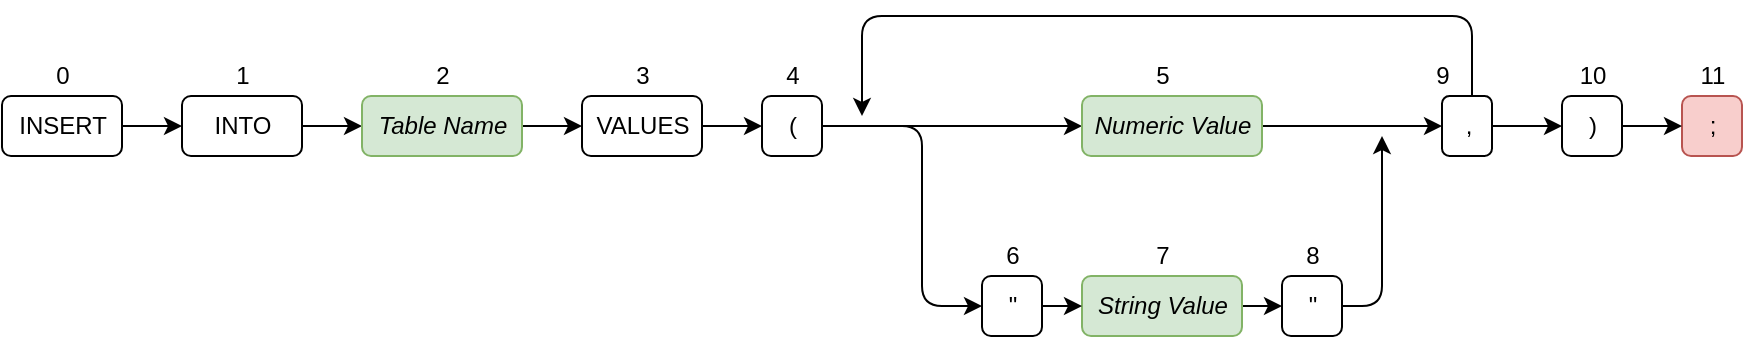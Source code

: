 <mxfile version="13.7.7" type="device"><diagram id="HH97DMklG3GvuwQJtJBX" name="Page-1"><mxGraphModel dx="1422" dy="804" grid="1" gridSize="10" guides="1" tooltips="1" connect="1" arrows="1" fold="1" page="1" pageScale="1" pageWidth="850" pageHeight="1100" math="0" shadow="0"><root><mxCell id="0"/><mxCell id="1" parent="0"/><mxCell id="w54cBLAl5rAkxmdbFsFD-27" style="edgeStyle=orthogonalEdgeStyle;orthogonalLoop=1;jettySize=auto;html=1;exitX=1;exitY=0.5;exitDx=0;exitDy=0;entryX=0;entryY=0.5;entryDx=0;entryDy=0;" parent="1" source="w54cBLAl5rAkxmdbFsFD-1" target="w54cBLAl5rAkxmdbFsFD-3" edge="1"><mxGeometry relative="1" as="geometry"/></mxCell><mxCell id="w54cBLAl5rAkxmdbFsFD-1" value="INSERT" style="html=1;rounded=1;" parent="1" vertex="1"><mxGeometry x="80" y="80" width="60" height="30" as="geometry"/></mxCell><mxCell id="w54cBLAl5rAkxmdbFsFD-2" value="0" style="text;html=1;align=center;verticalAlign=middle;resizable=0;points=[];autosize=1;rounded=1;" parent="1" vertex="1"><mxGeometry x="100" y="60" width="20" height="20" as="geometry"/></mxCell><mxCell id="w54cBLAl5rAkxmdbFsFD-28" style="edgeStyle=orthogonalEdgeStyle;orthogonalLoop=1;jettySize=auto;html=1;exitX=1;exitY=0.5;exitDx=0;exitDy=0;entryX=0;entryY=0.5;entryDx=0;entryDy=0;" parent="1" source="w54cBLAl5rAkxmdbFsFD-3" target="w54cBLAl5rAkxmdbFsFD-5" edge="1"><mxGeometry relative="1" as="geometry"/></mxCell><mxCell id="w54cBLAl5rAkxmdbFsFD-3" value="INTO" style="html=1;rounded=1;" parent="1" vertex="1"><mxGeometry x="170" y="80" width="60" height="30" as="geometry"/></mxCell><mxCell id="w54cBLAl5rAkxmdbFsFD-4" value="1" style="text;html=1;align=center;verticalAlign=middle;resizable=0;points=[];autosize=1;rounded=1;" parent="1" vertex="1"><mxGeometry x="190" y="60" width="20" height="20" as="geometry"/></mxCell><mxCell id="w54cBLAl5rAkxmdbFsFD-29" style="edgeStyle=orthogonalEdgeStyle;orthogonalLoop=1;jettySize=auto;html=1;exitX=1;exitY=0.5;exitDx=0;exitDy=0;entryX=0;entryY=0.5;entryDx=0;entryDy=0;" parent="1" source="w54cBLAl5rAkxmdbFsFD-5" target="w54cBLAl5rAkxmdbFsFD-45" edge="1"><mxGeometry relative="1" as="geometry"><mxPoint x="370" y="95" as="targetPoint"/></mxGeometry></mxCell><mxCell id="w54cBLAl5rAkxmdbFsFD-5" value="&lt;i&gt;Table Name&lt;/i&gt;" style="html=1;fillColor=#d5e8d4;strokeColor=#82b366;rounded=1;" parent="1" vertex="1"><mxGeometry x="260" y="80" width="80" height="30" as="geometry"/></mxCell><mxCell id="w54cBLAl5rAkxmdbFsFD-6" value="2" style="text;html=1;align=center;verticalAlign=middle;resizable=0;points=[];autosize=1;rounded=1;" parent="1" vertex="1"><mxGeometry x="290" y="60" width="20" height="20" as="geometry"/></mxCell><mxCell id="w54cBLAl5rAkxmdbFsFD-44" style="edgeStyle=orthogonalEdgeStyle;orthogonalLoop=1;jettySize=auto;html=1;exitX=1;exitY=0.5;exitDx=0;exitDy=0;entryX=0;entryY=0.5;entryDx=0;entryDy=0;" parent="1" source="w54cBLAl5rAkxmdbFsFD-45" target="w54cBLAl5rAkxmdbFsFD-48" edge="1"><mxGeometry relative="1" as="geometry"/></mxCell><mxCell id="w54cBLAl5rAkxmdbFsFD-45" value="VALUES" style="html=1;rounded=1;" parent="1" vertex="1"><mxGeometry x="370" y="80" width="60" height="30" as="geometry"/></mxCell><mxCell id="w54cBLAl5rAkxmdbFsFD-46" value="3" style="text;html=1;align=center;verticalAlign=middle;resizable=0;points=[];autosize=1;rounded=1;" parent="1" vertex="1"><mxGeometry x="390" y="60" width="20" height="20" as="geometry"/></mxCell><mxCell id="w54cBLAl5rAkxmdbFsFD-47" style="edgeStyle=orthogonalEdgeStyle;orthogonalLoop=1;jettySize=auto;html=1;exitX=1;exitY=0.5;exitDx=0;exitDy=0;entryX=0;entryY=0.5;entryDx=0;entryDy=0;" parent="1" source="w54cBLAl5rAkxmdbFsFD-48" target="w54cBLAl5rAkxmdbFsFD-51" edge="1"><mxGeometry relative="1" as="geometry"/></mxCell><mxCell id="dbEVHe7BkDYrtMA7VAxF-7" style="edgeStyle=orthogonalEdgeStyle;rounded=1;orthogonalLoop=1;jettySize=auto;html=1;exitX=1;exitY=0.5;exitDx=0;exitDy=0;entryX=0;entryY=0.5;entryDx=0;entryDy=0;" parent="1" source="w54cBLAl5rAkxmdbFsFD-48" target="dbEVHe7BkDYrtMA7VAxF-2" edge="1"><mxGeometry relative="1" as="geometry"><Array as="points"><mxPoint x="540" y="95"/></Array></mxGeometry></mxCell><mxCell id="w54cBLAl5rAkxmdbFsFD-48" value="(" style="html=1;rounded=1;" parent="1" vertex="1"><mxGeometry x="460" y="80" width="30" height="30" as="geometry"/></mxCell><mxCell id="w54cBLAl5rAkxmdbFsFD-49" value="4" style="text;html=1;align=center;verticalAlign=middle;resizable=0;points=[];autosize=1;rounded=1;" parent="1" vertex="1"><mxGeometry x="465" y="60" width="20" height="20" as="geometry"/></mxCell><mxCell id="w54cBLAl5rAkxmdbFsFD-50" style="edgeStyle=orthogonalEdgeStyle;orthogonalLoop=1;jettySize=auto;html=1;exitX=1;exitY=0.5;exitDx=0;exitDy=0;entryX=0;entryY=0.5;entryDx=0;entryDy=0;" parent="1" source="w54cBLAl5rAkxmdbFsFD-51" target="w54cBLAl5rAkxmdbFsFD-56" edge="1"><mxGeometry relative="1" as="geometry"><mxPoint x="650" y="95" as="targetPoint"/></mxGeometry></mxCell><mxCell id="w54cBLAl5rAkxmdbFsFD-51" value="&lt;i&gt;Numeric Value&lt;/i&gt;" style="html=1;fillColor=#d5e8d4;strokeColor=#82b366;rounded=1;" parent="1" vertex="1"><mxGeometry x="620" y="80" width="90" height="30" as="geometry"/></mxCell><mxCell id="w54cBLAl5rAkxmdbFsFD-52" value="5" style="text;html=1;align=center;verticalAlign=middle;resizable=0;points=[];autosize=1;rounded=1;" parent="1" vertex="1"><mxGeometry x="650" y="60" width="20" height="20" as="geometry"/></mxCell><mxCell id="w54cBLAl5rAkxmdbFsFD-53" value=";" style="html=1;fillColor=#f8cecc;strokeColor=#b85450;rounded=1;" parent="1" vertex="1"><mxGeometry x="920" y="80" width="30" height="30" as="geometry"/></mxCell><mxCell id="w54cBLAl5rAkxmdbFsFD-54" value="8" style="text;html=1;align=center;verticalAlign=middle;resizable=0;points=[];autosize=1;rounded=1;" parent="1" vertex="1"><mxGeometry x="725" y="150" width="20" height="20" as="geometry"/></mxCell><mxCell id="w54cBLAl5rAkxmdbFsFD-61" style="edgeStyle=orthogonalEdgeStyle;orthogonalLoop=1;jettySize=auto;html=1;exitX=1;exitY=0.5;exitDx=0;exitDy=0;entryX=0;entryY=0.5;entryDx=0;entryDy=0;" parent="1" source="w54cBLAl5rAkxmdbFsFD-56" target="w54cBLAl5rAkxmdbFsFD-59" edge="1"><mxGeometry relative="1" as="geometry"><Array as="points"><mxPoint x="850" y="95"/><mxPoint x="850" y="95"/></Array></mxGeometry></mxCell><mxCell id="dbEVHe7BkDYrtMA7VAxF-8" style="edgeStyle=orthogonalEdgeStyle;rounded=1;orthogonalLoop=1;jettySize=auto;html=1;exitX=1;exitY=0.5;exitDx=0;exitDy=0;" parent="1" source="w54cBLAl5rAkxmdbFsFD-56" edge="1"><mxGeometry relative="1" as="geometry"><mxPoint x="510" y="90" as="targetPoint"/><Array as="points"><mxPoint x="815" y="95"/><mxPoint x="815" y="40"/><mxPoint x="510" y="40"/><mxPoint x="510" y="80"/></Array></mxGeometry></mxCell><mxCell id="w54cBLAl5rAkxmdbFsFD-56" value="," style="html=1;rounded=1;" parent="1" vertex="1"><mxGeometry x="800" y="80" width="25" height="30" as="geometry"/></mxCell><mxCell id="w54cBLAl5rAkxmdbFsFD-57" value="6" style="text;html=1;align=center;verticalAlign=middle;resizable=0;points=[];autosize=1;rounded=1;" parent="1" vertex="1"><mxGeometry x="575" y="150" width="20" height="20" as="geometry"/></mxCell><mxCell id="w54cBLAl5rAkxmdbFsFD-58" style="edgeStyle=orthogonalEdgeStyle;orthogonalLoop=1;jettySize=auto;html=1;exitX=1;exitY=0.5;exitDx=0;exitDy=0;entryX=0;entryY=0.5;entryDx=0;entryDy=0;" parent="1" source="w54cBLAl5rAkxmdbFsFD-59" target="w54cBLAl5rAkxmdbFsFD-53" edge="1"><mxGeometry relative="1" as="geometry"><mxPoint x="940" y="95" as="targetPoint"/></mxGeometry></mxCell><mxCell id="w54cBLAl5rAkxmdbFsFD-59" value=")" style="html=1;rounded=1;" parent="1" vertex="1"><mxGeometry x="860" y="80" width="30" height="30" as="geometry"/></mxCell><mxCell id="w54cBLAl5rAkxmdbFsFD-60" value="7" style="text;html=1;align=center;verticalAlign=middle;resizable=0;points=[];autosize=1;rounded=1;" parent="1" vertex="1"><mxGeometry x="650" y="150" width="20" height="20" as="geometry"/></mxCell><mxCell id="dbEVHe7BkDYrtMA7VAxF-6" style="edgeStyle=orthogonalEdgeStyle;rounded=0;orthogonalLoop=1;jettySize=auto;html=1;exitX=1;exitY=0.5;exitDx=0;exitDy=0;entryX=0;entryY=0.5;entryDx=0;entryDy=0;" parent="1" source="dbEVHe7BkDYrtMA7VAxF-1" target="dbEVHe7BkDYrtMA7VAxF-3" edge="1"><mxGeometry relative="1" as="geometry"/></mxCell><mxCell id="dbEVHe7BkDYrtMA7VAxF-1" value="&lt;i&gt;String Value&lt;/i&gt;" style="html=1;fillColor=#d5e8d4;strokeColor=#82b366;rounded=1;" parent="1" vertex="1"><mxGeometry x="620" y="170" width="80" height="30" as="geometry"/></mxCell><mxCell id="dbEVHe7BkDYrtMA7VAxF-5" style="edgeStyle=orthogonalEdgeStyle;rounded=0;orthogonalLoop=1;jettySize=auto;html=1;exitX=1;exitY=0.5;exitDx=0;exitDy=0;entryX=0;entryY=0.5;entryDx=0;entryDy=0;" parent="1" source="dbEVHe7BkDYrtMA7VAxF-2" target="dbEVHe7BkDYrtMA7VAxF-1" edge="1"><mxGeometry relative="1" as="geometry"/></mxCell><mxCell id="dbEVHe7BkDYrtMA7VAxF-2" value="&quot;" style="html=1;rounded=1;" parent="1" vertex="1"><mxGeometry x="570" y="170" width="30" height="30" as="geometry"/></mxCell><mxCell id="dbEVHe7BkDYrtMA7VAxF-9" style="edgeStyle=orthogonalEdgeStyle;rounded=1;orthogonalLoop=1;jettySize=auto;html=1;exitX=1;exitY=0.5;exitDx=0;exitDy=0;" parent="1" source="dbEVHe7BkDYrtMA7VAxF-3" edge="1"><mxGeometry relative="1" as="geometry"><mxPoint x="770" y="100" as="targetPoint"/><Array as="points"><mxPoint x="770" y="185"/><mxPoint x="770" y="100"/></Array></mxGeometry></mxCell><mxCell id="dbEVHe7BkDYrtMA7VAxF-3" value="&quot;" style="html=1;rounded=1;" parent="1" vertex="1"><mxGeometry x="720" y="170" width="30" height="30" as="geometry"/></mxCell><mxCell id="dbEVHe7BkDYrtMA7VAxF-10" value="9" style="text;html=1;align=center;verticalAlign=middle;resizable=0;points=[];autosize=1;rounded=1;" parent="1" vertex="1"><mxGeometry x="790" y="60" width="20" height="20" as="geometry"/></mxCell><mxCell id="dbEVHe7BkDYrtMA7VAxF-11" value="10" style="text;html=1;align=center;verticalAlign=middle;resizable=0;points=[];autosize=1;rounded=1;" parent="1" vertex="1"><mxGeometry x="860" y="60" width="30" height="20" as="geometry"/></mxCell><mxCell id="dbEVHe7BkDYrtMA7VAxF-12" value="11" style="text;html=1;align=center;verticalAlign=middle;resizable=0;points=[];autosize=1;rounded=1;" parent="1" vertex="1"><mxGeometry x="920" y="60" width="30" height="20" as="geometry"/></mxCell></root></mxGraphModel></diagram></mxfile>